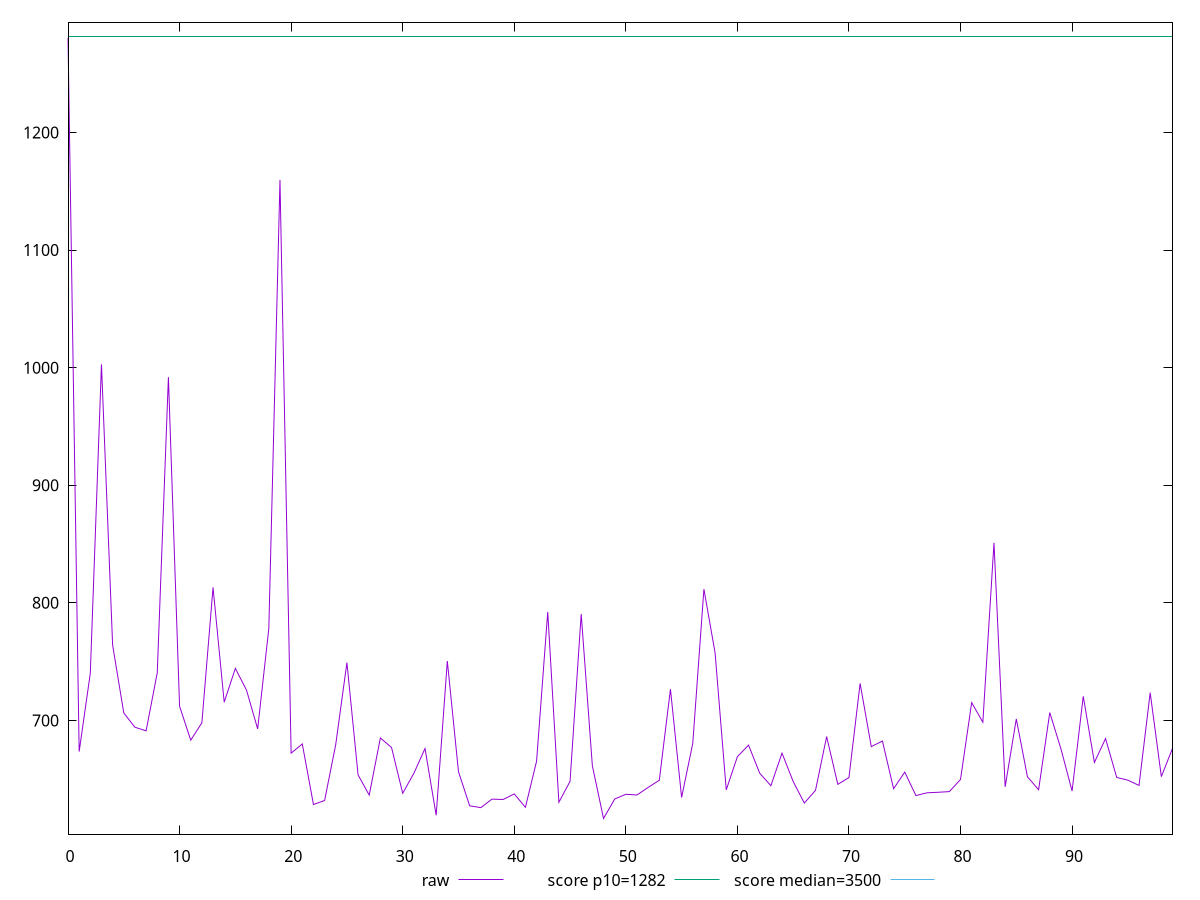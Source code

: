 reset

$raw <<EOF
0 1280.4559999999994
1 673.5160000000002
2 740.236
3 1002.811999999999
4 764.0960000000003
5 706.3400000000001
6 694.188
7 691.144
8 740.5000000000005
9 991.9320000000002
10 712.0759999999999
11 683.2360000000004
12 697.9680000000005
13 813.1360000000002
14 715.52
15 744.2600000000006
16 725.7520000000002
17 692.7960000000003
18 778.1560000000001
19 1159.652
20 672.1600000000004
21 680.008
22 628.5080000000003
23 631.8880000000004
24 679.6160000000004
25 749.16
26 653.6720000000006
27 636.4760000000002
28 685.0920000000001
29 676.9480000000001
30 638.0640000000002
31 654.9880000000002
32 676.12
33 619.3240000000005
34 750.5200000000007
35 656.3760000000001
36 627.4320000000005
37 625.8280000000002
38 633.0520000000004
39 632.7680000000001
40 637.4880000000003
41 626.1280000000004
42 665.2800000000005
43 792.2160000000005
44 630.3800000000005
45 648.1840000000004
46 790.4200000000002
47 661.4400000000005
48 616.576
49 633.1400000000003
50 637.1960000000005
51 636.5960000000007
52 643.0280000000007
53 649.1520000000004
54 726.5560000000005
55 634.4999999999999
56 680.4480000000002
57 811.6480000000005
58 757.5200000000003
59 640.948
60 669.1840000000004
61 678.996
62 655.1320000000003
63 644.4760000000002
64 672.1720000000004
65 648.0760000000004
66 629.7040000000002
67 640.5200000000004
68 686.2480000000005
69 645.6680000000001
70 651.4000000000003
71 731.4720000000002
72 677.7480000000007
73 682.4680000000003
74 641.904
75 656.0440000000003
76 636.1040000000002
77 638.4520000000006
78 638.9080000000004
79 639.4680000000002
80 649.82
81 715.1520000000003
82 698.4799999999999
83 851.0280000000002
84 643.5640000000003
85 701.2600000000004
86 652.0440000000002
87 641.0640000000003
88 706.664
89 675.8240000000003
90 640.0000000000005
91 720.5000000000002
92 664.2520000000002
93 684.6000000000001
94 651.4880000000004
95 649.176
96 644.7080000000003
97 723.6000000000004
98 652.212
99 676.1840000000001
EOF

set key outside below
set xrange [0:99]
set yrange [603.2984:1293.7335999999993]
set trange [603.2984:1293.7335999999993]
set terminal svg size 640, 500 enhanced background rgb 'white'
set output "report_00016_2021-02-10T13-31-48.338Z/bootup-time/samples/pages+cached/raw/values.svg"

plot $raw title "raw" with line, \
     1282 title "score p10=1282", \
     3500 title "score median=3500"

reset
